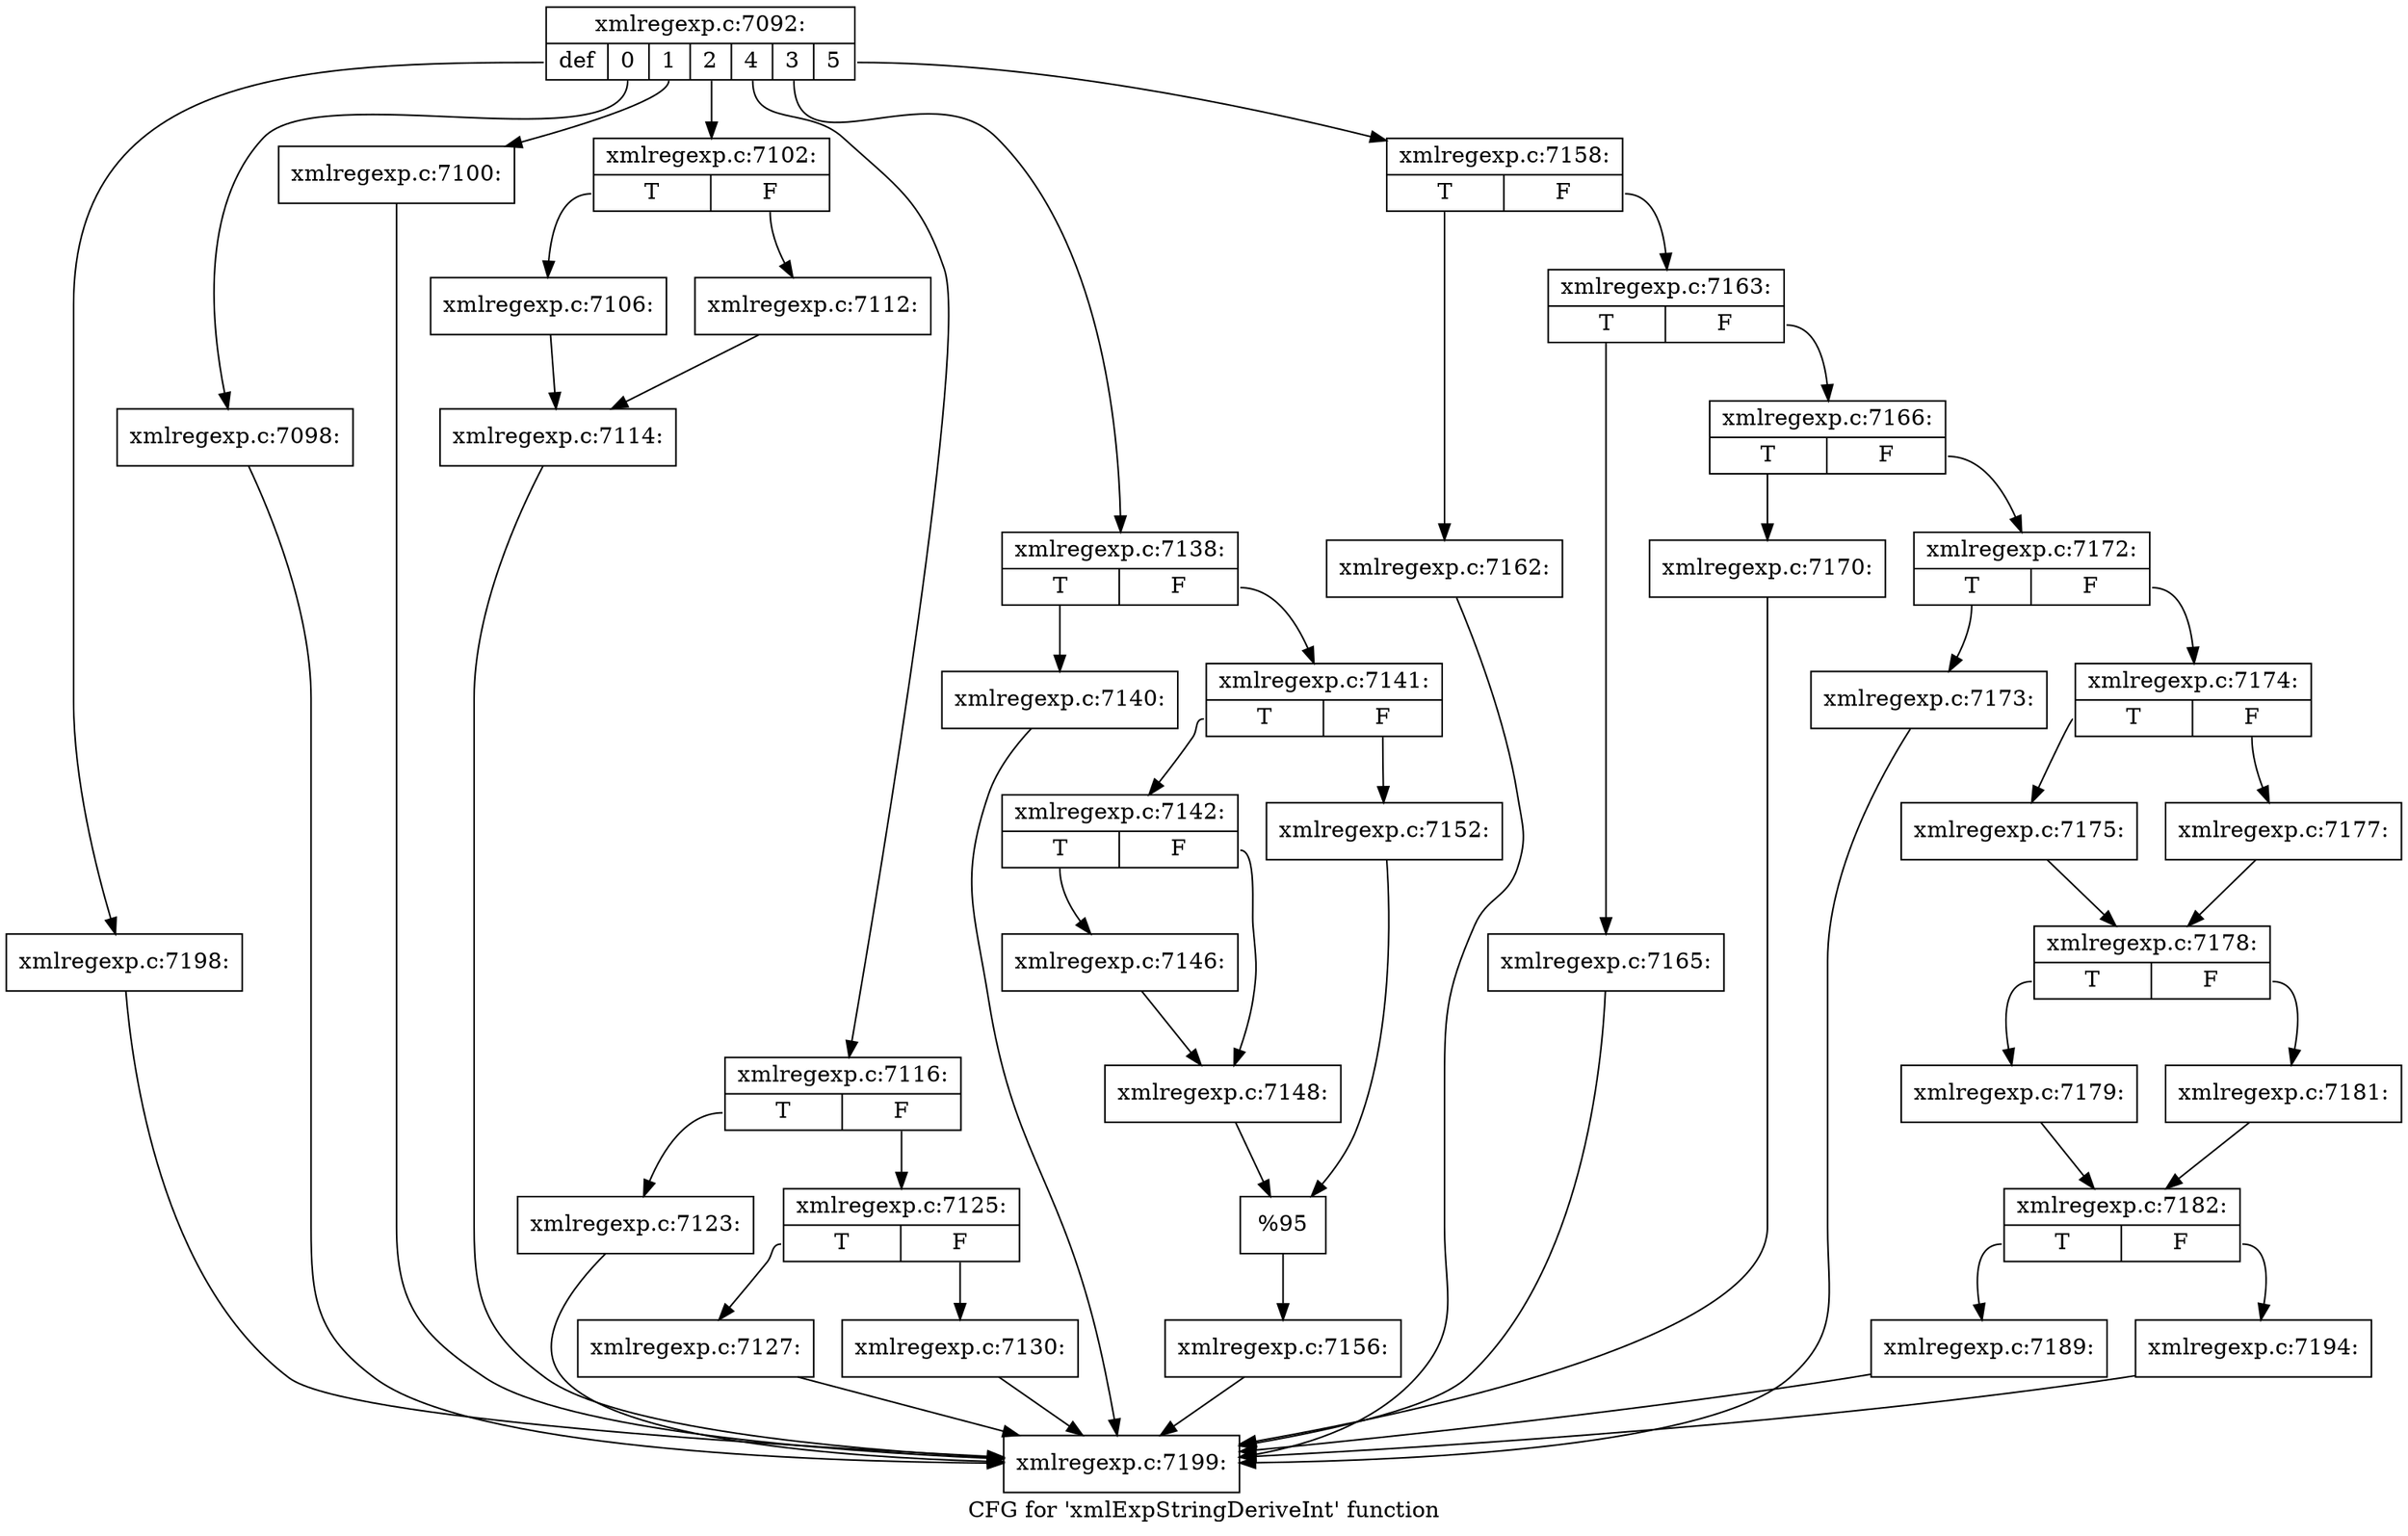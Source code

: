 digraph "CFG for 'xmlExpStringDeriveInt' function" {
	label="CFG for 'xmlExpStringDeriveInt' function";

	Node0x563d9d9fc5f0 [shape=record,label="{xmlregexp.c:7092:|{<s0>def|<s1>0|<s2>1|<s3>2|<s4>4|<s5>3|<s6>5}}"];
	Node0x563d9d9fc5f0:s0 -> Node0x563d9da03ce0;
	Node0x563d9d9fc5f0:s1 -> Node0x563d9da041f0;
	Node0x563d9d9fc5f0:s2 -> Node0x563d9da04410;
	Node0x563d9d9fc5f0:s3 -> Node0x563d9da04630;
	Node0x563d9d9fc5f0:s4 -> Node0x563d9da052a0;
	Node0x563d9d9fc5f0:s5 -> Node0x563d9da072a0;
	Node0x563d9d9fc5f0:s6 -> Node0x563d9da09eb0;
	Node0x563d9da041f0 [shape=record,label="{xmlregexp.c:7098:}"];
	Node0x563d9da041f0 -> Node0x563d9d9fbde0;
	Node0x563d9da04410 [shape=record,label="{xmlregexp.c:7100:}"];
	Node0x563d9da04410 -> Node0x563d9d9fbde0;
	Node0x563d9da04630 [shape=record,label="{xmlregexp.c:7102:|{<s0>T|<s1>F}}"];
	Node0x563d9da04630:s0 -> Node0x563d9da04720;
	Node0x563d9da04630:s1 -> Node0x563d9da047c0;
	Node0x563d9da04720 [shape=record,label="{xmlregexp.c:7106:}"];
	Node0x563d9da04720 -> Node0x563d9da04770;
	Node0x563d9da047c0 [shape=record,label="{xmlregexp.c:7112:}"];
	Node0x563d9da047c0 -> Node0x563d9da04770;
	Node0x563d9da04770 [shape=record,label="{xmlregexp.c:7114:}"];
	Node0x563d9da04770 -> Node0x563d9d9fbde0;
	Node0x563d9da052a0 [shape=record,label="{xmlregexp.c:7116:|{<s0>T|<s1>F}}"];
	Node0x563d9da052a0:s0 -> Node0x563d9da05af0;
	Node0x563d9da052a0:s1 -> Node0x563d9da05b40;
	Node0x563d9da05af0 [shape=record,label="{xmlregexp.c:7123:}"];
	Node0x563d9da05af0 -> Node0x563d9d9fbde0;
	Node0x563d9da05b40 [shape=record,label="{xmlregexp.c:7125:|{<s0>T|<s1>F}}"];
	Node0x563d9da05b40:s0 -> Node0x563d9da06620;
	Node0x563d9da05b40:s1 -> Node0x563d9da06670;
	Node0x563d9da06620 [shape=record,label="{xmlregexp.c:7127:}"];
	Node0x563d9da06620 -> Node0x563d9d9fbde0;
	Node0x563d9da06670 [shape=record,label="{xmlregexp.c:7130:}"];
	Node0x563d9da06670 -> Node0x563d9d9fbde0;
	Node0x563d9da072a0 [shape=record,label="{xmlregexp.c:7138:|{<s0>T|<s1>F}}"];
	Node0x563d9da072a0:s0 -> Node0x563d9da07840;
	Node0x563d9da072a0:s1 -> Node0x563d9da078e0;
	Node0x563d9da07840 [shape=record,label="{xmlregexp.c:7140:}"];
	Node0x563d9da07840 -> Node0x563d9d9fbde0;
	Node0x563d9da078e0 [shape=record,label="{xmlregexp.c:7141:|{<s0>T|<s1>F}}"];
	Node0x563d9da078e0:s0 -> Node0x563d9da07de0;
	Node0x563d9da078e0:s1 -> Node0x563d9da07e80;
	Node0x563d9da07de0 [shape=record,label="{xmlregexp.c:7142:|{<s0>T|<s1>F}}"];
	Node0x563d9da07de0:s0 -> Node0x563d9da082a0;
	Node0x563d9da07de0:s1 -> Node0x563d9da082f0;
	Node0x563d9da082a0 [shape=record,label="{xmlregexp.c:7146:}"];
	Node0x563d9da082a0 -> Node0x563d9da082f0;
	Node0x563d9da082f0 [shape=record,label="{xmlregexp.c:7148:}"];
	Node0x563d9da082f0 -> Node0x563d9da07e30;
	Node0x563d9da07e80 [shape=record,label="{xmlregexp.c:7152:}"];
	Node0x563d9da07e80 -> Node0x563d9da07e30;
	Node0x563d9da07e30 [shape=record,label="{%95}"];
	Node0x563d9da07e30 -> Node0x563d9da07890;
	Node0x563d9da07890 [shape=record,label="{xmlregexp.c:7156:}"];
	Node0x563d9da07890 -> Node0x563d9d9fbde0;
	Node0x563d9da09eb0 [shape=record,label="{xmlregexp.c:7158:|{<s0>T|<s1>F}}"];
	Node0x563d9da09eb0:s0 -> Node0x563d9da0a860;
	Node0x563d9da09eb0:s1 -> Node0x563d9da0a8b0;
	Node0x563d9da0a860 [shape=record,label="{xmlregexp.c:7162:}"];
	Node0x563d9da0a860 -> Node0x563d9d9fbde0;
	Node0x563d9da0a8b0 [shape=record,label="{xmlregexp.c:7163:|{<s0>T|<s1>F}}"];
	Node0x563d9da0a8b0:s0 -> Node0x563d9da0b480;
	Node0x563d9da0a8b0:s1 -> Node0x563d9da0b4d0;
	Node0x563d9da0b480 [shape=record,label="{xmlregexp.c:7165:}"];
	Node0x563d9da0b480 -> Node0x563d9d9fbde0;
	Node0x563d9da0b4d0 [shape=record,label="{xmlregexp.c:7166:|{<s0>T|<s1>F}}"];
	Node0x563d9da0b4d0:s0 -> Node0x563d9da0b930;
	Node0x563d9da0b4d0:s1 -> Node0x563d9da0b980;
	Node0x563d9da0b930 [shape=record,label="{xmlregexp.c:7170:}"];
	Node0x563d9da0b930 -> Node0x563d9d9fbde0;
	Node0x563d9da0b980 [shape=record,label="{xmlregexp.c:7172:|{<s0>T|<s1>F}}"];
	Node0x563d9da0b980:s0 -> Node0x563d9da0bfa0;
	Node0x563d9da0b980:s1 -> Node0x563d9da0bff0;
	Node0x563d9da0bfa0 [shape=record,label="{xmlregexp.c:7173:}"];
	Node0x563d9da0bfa0 -> Node0x563d9d9fbde0;
	Node0x563d9da0bff0 [shape=record,label="{xmlregexp.c:7174:|{<s0>T|<s1>F}}"];
	Node0x563d9da0bff0:s0 -> Node0x563d9da0c710;
	Node0x563d9da0bff0:s1 -> Node0x563d9da0c7b0;
	Node0x563d9da0c710 [shape=record,label="{xmlregexp.c:7175:}"];
	Node0x563d9da0c710 -> Node0x563d9da0c760;
	Node0x563d9da0c7b0 [shape=record,label="{xmlregexp.c:7177:}"];
	Node0x563d9da0c7b0 -> Node0x563d9da0c760;
	Node0x563d9da0c760 [shape=record,label="{xmlregexp.c:7178:|{<s0>T|<s1>F}}"];
	Node0x563d9da0c760:s0 -> Node0x563d9da0d380;
	Node0x563d9da0c760:s1 -> Node0x563d9da0d420;
	Node0x563d9da0d380 [shape=record,label="{xmlregexp.c:7179:}"];
	Node0x563d9da0d380 -> Node0x563d9da0d3d0;
	Node0x563d9da0d420 [shape=record,label="{xmlregexp.c:7181:}"];
	Node0x563d9da0d420 -> Node0x563d9da0d3d0;
	Node0x563d9da0d3d0 [shape=record,label="{xmlregexp.c:7182:|{<s0>T|<s1>F}}"];
	Node0x563d9da0d3d0:s0 -> Node0x563d9da0ea10;
	Node0x563d9da0d3d0:s1 -> Node0x563d9da0ea60;
	Node0x563d9da0ea10 [shape=record,label="{xmlregexp.c:7189:}"];
	Node0x563d9da0ea10 -> Node0x563d9d9fbde0;
	Node0x563d9da0ea60 [shape=record,label="{xmlregexp.c:7194:}"];
	Node0x563d9da0ea60 -> Node0x563d9d9fbde0;
	Node0x563d9da03ce0 [shape=record,label="{xmlregexp.c:7198:}"];
	Node0x563d9da03ce0 -> Node0x563d9d9fbde0;
	Node0x563d9d9fbde0 [shape=record,label="{xmlregexp.c:7199:}"];
}
